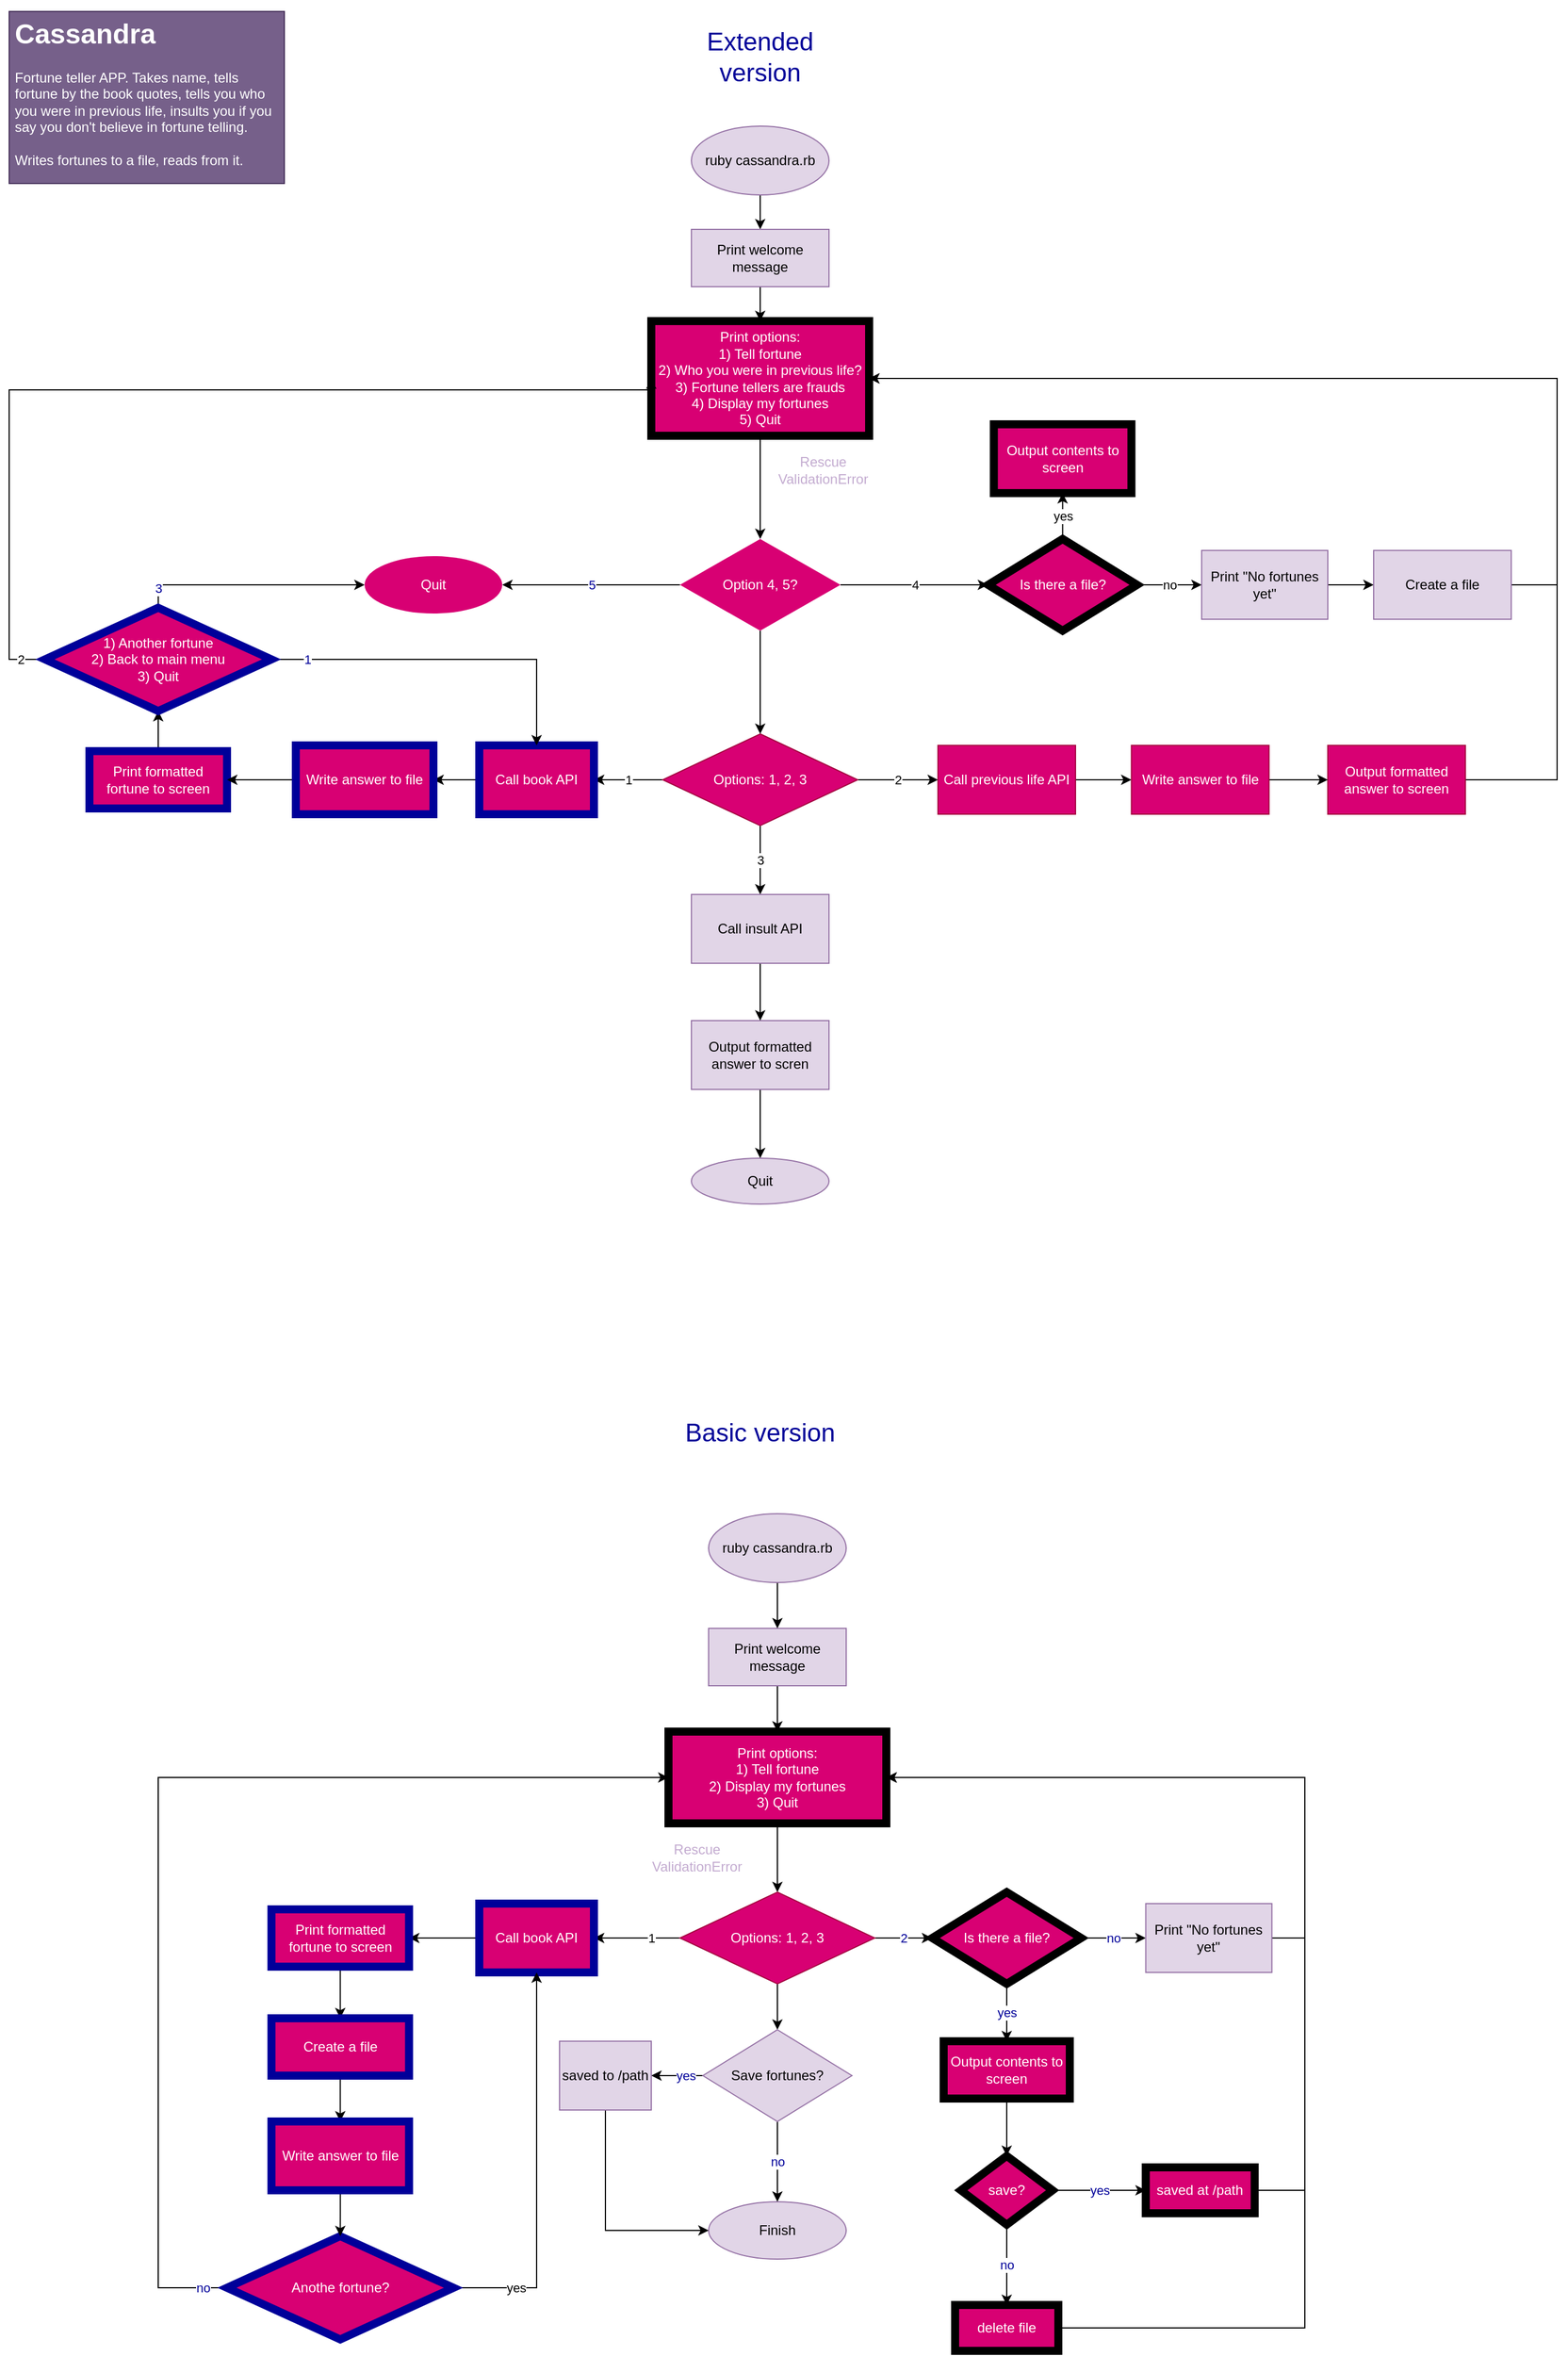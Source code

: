 <mxfile version="13.10.4" type="device"><diagram id="lUCdmNGC1wt6BXEYMIEc" name="Page-1"><mxGraphModel dx="1346" dy="911" grid="1" gridSize="10" guides="1" tooltips="1" connect="1" arrows="1" fold="1" page="0" pageScale="1" pageWidth="850" pageHeight="1100" math="0" shadow="0"><root><mxCell id="0"/><mxCell id="1" parent="0"/><mxCell id="JDlgxVYu0LEvSJStiMLj-1" value="&lt;h1&gt;Cassandra&lt;/h1&gt;&lt;div&gt;Fortune teller APP. Takes name, tells fortune by the book quotes, tells you who you were in previous life, insults you if you say you don't believe in fortune telling.&lt;/div&gt;&lt;div&gt;&lt;br&gt;&lt;/div&gt;&lt;div&gt;Writes fortunes to a file, reads from it.&lt;/div&gt;" style="text;html=1;strokeColor=#432D57;fillColor=#76608a;spacing=5;spacingTop=-20;whiteSpace=wrap;overflow=hidden;rounded=0;fontColor=#ffffff;" vertex="1" parent="1"><mxGeometry x="-290" y="-80" width="240" height="150" as="geometry"/></mxCell><mxCell id="JDlgxVYu0LEvSJStiMLj-5" value="" style="edgeStyle=orthogonalEdgeStyle;rounded=0;orthogonalLoop=1;jettySize=auto;html=1;" edge="1" parent="1" source="JDlgxVYu0LEvSJStiMLj-3" target="JDlgxVYu0LEvSJStiMLj-4"><mxGeometry relative="1" as="geometry"/></mxCell><mxCell id="JDlgxVYu0LEvSJStiMLj-3" value="ruby cassandra.rb" style="ellipse;whiteSpace=wrap;html=1;fillColor=#e1d5e7;strokeColor=#9673a6;" vertex="1" parent="1"><mxGeometry x="305" y="20" width="120" height="60" as="geometry"/></mxCell><mxCell id="JDlgxVYu0LEvSJStiMLj-7" value="" style="edgeStyle=orthogonalEdgeStyle;rounded=0;orthogonalLoop=1;jettySize=auto;html=1;" edge="1" parent="1" source="JDlgxVYu0LEvSJStiMLj-4" target="JDlgxVYu0LEvSJStiMLj-6"><mxGeometry relative="1" as="geometry"/></mxCell><mxCell id="JDlgxVYu0LEvSJStiMLj-4" value="Print welcome message" style="whiteSpace=wrap;html=1;fillColor=#e1d5e7;strokeColor=#9673a6;" vertex="1" parent="1"><mxGeometry x="305" y="110" width="120" height="50" as="geometry"/></mxCell><mxCell id="JDlgxVYu0LEvSJStiMLj-175" value="" style="edgeStyle=orthogonalEdgeStyle;rounded=0;orthogonalLoop=1;jettySize=auto;html=1;fontColor=#000099;" edge="1" parent="1" source="JDlgxVYu0LEvSJStiMLj-6" target="JDlgxVYu0LEvSJStiMLj-75"><mxGeometry relative="1" as="geometry"/></mxCell><mxCell id="JDlgxVYu0LEvSJStiMLj-6" value="&lt;blockquote style=&quot;margin: 0 0 0 40px ; border: none ; padding: 0px&quot;&gt;&lt;/blockquote&gt;&lt;span&gt;Print options:&lt;/span&gt;&lt;br&gt;&lt;blockquote style=&quot;margin: 0 0 0 40px ; border: none ; padding: 0px&quot;&gt;&lt;/blockquote&gt;&lt;span&gt;1) Tell fortune&lt;/span&gt;&lt;br&gt;&lt;blockquote style=&quot;margin: 0 0 0 40px ; border: none ; padding: 0px&quot;&gt;&lt;/blockquote&gt;&lt;span&gt;2) Who you were in previous life?&lt;/span&gt;&lt;br&gt;3) Fortune tellers are frauds&lt;br&gt;4) Display my fortunes&lt;br&gt;5) Quit&lt;br&gt;" style="whiteSpace=wrap;html=1;perimeterSpacing=0;fillColor=#d80073;fontColor=#ffffff;strokeWidth=7;" vertex="1" parent="1"><mxGeometry x="270" y="190" width="190" height="100" as="geometry"/></mxCell><mxCell id="JDlgxVYu0LEvSJStiMLj-61" value="1" style="edgeStyle=orthogonalEdgeStyle;rounded=0;orthogonalLoop=1;jettySize=auto;html=1;fontColor=#000000;entryX=1;entryY=0.5;entryDx=0;entryDy=0;" edge="1" parent="1" source="JDlgxVYu0LEvSJStiMLj-19" target="JDlgxVYu0LEvSJStiMLj-21"><mxGeometry relative="1" as="geometry"><mxPoint x="238.75" y="670" as="targetPoint"/></mxGeometry></mxCell><mxCell id="JDlgxVYu0LEvSJStiMLj-67" value="2" style="edgeStyle=orthogonalEdgeStyle;rounded=0;orthogonalLoop=1;jettySize=auto;html=1;fontColor=#000000;" edge="1" parent="1" source="JDlgxVYu0LEvSJStiMLj-19" target="JDlgxVYu0LEvSJStiMLj-37"><mxGeometry relative="1" as="geometry"><mxPoint x="500" y="670" as="targetPoint"/></mxGeometry></mxCell><mxCell id="JDlgxVYu0LEvSJStiMLj-73" value="3" style="edgeStyle=orthogonalEdgeStyle;rounded=0;orthogonalLoop=1;jettySize=auto;html=1;fontColor=#000000;" edge="1" parent="1" source="JDlgxVYu0LEvSJStiMLj-19" target="JDlgxVYu0LEvSJStiMLj-68"><mxGeometry relative="1" as="geometry"/></mxCell><mxCell id="JDlgxVYu0LEvSJStiMLj-19" value="Options: 1, 2, 3" style="rhombus;whiteSpace=wrap;html=1;fillColor=#d80073;strokeColor=#A50040;fontColor=#ffffff;" vertex="1" parent="1"><mxGeometry x="280" y="550" width="170" height="80" as="geometry"/></mxCell><mxCell id="JDlgxVYu0LEvSJStiMLj-64" value="" style="edgeStyle=orthogonalEdgeStyle;rounded=0;orthogonalLoop=1;jettySize=auto;html=1;fontColor=#000000;" edge="1" parent="1" source="JDlgxVYu0LEvSJStiMLj-21" target="JDlgxVYu0LEvSJStiMLj-63"><mxGeometry relative="1" as="geometry"/></mxCell><mxCell id="JDlgxVYu0LEvSJStiMLj-21" value="Call book API" style="whiteSpace=wrap;html=1;fillColor=#d80073;fontColor=#ffffff;strokeWidth=7;strokeColor=#000099;" vertex="1" parent="1"><mxGeometry x="120" y="560" width="100" height="60" as="geometry"/></mxCell><mxCell id="JDlgxVYu0LEvSJStiMLj-25" value="Rescue ValidationError" style="text;html=1;align=center;verticalAlign=middle;whiteSpace=wrap;rounded=0;fontColor=#C3ABD0;" vertex="1" parent="1"><mxGeometry x="370" y="300" width="100" height="40" as="geometry"/></mxCell><mxCell id="JDlgxVYu0LEvSJStiMLj-31" value="" style="edgeStyle=orthogonalEdgeStyle;rounded=0;orthogonalLoop=1;jettySize=auto;html=1;fontColor=#C3ABD0;entryX=0.5;entryY=1;entryDx=0;entryDy=0;" edge="1" parent="1" source="JDlgxVYu0LEvSJStiMLj-28" target="JDlgxVYu0LEvSJStiMLj-30"><mxGeometry relative="1" as="geometry"><mxPoint x="-140" y="490" as="targetPoint"/></mxGeometry></mxCell><mxCell id="JDlgxVYu0LEvSJStiMLj-28" value="Print formatted fortune to screen" style="whiteSpace=wrap;html=1;fillColor=#d80073;fontColor=#ffffff;strokeColor=#000099;strokeWidth=7;" vertex="1" parent="1"><mxGeometry x="-220" y="565" width="120" height="50" as="geometry"/></mxCell><mxCell id="JDlgxVYu0LEvSJStiMLj-34" value="2" style="edgeStyle=orthogonalEdgeStyle;rounded=0;orthogonalLoop=1;jettySize=auto;html=1;entryX=0;entryY=0.5;entryDx=0;entryDy=0;fontColor=#000000;" edge="1" parent="1" source="JDlgxVYu0LEvSJStiMLj-30" target="JDlgxVYu0LEvSJStiMLj-6"><mxGeometry x="-0.949" relative="1" as="geometry"><Array as="points"><mxPoint x="-290" y="485"/><mxPoint x="-290" y="250"/><mxPoint x="270" y="250"/></Array><mxPoint as="offset"/></mxGeometry></mxCell><mxCell id="JDlgxVYu0LEvSJStiMLj-167" value="3" style="edgeStyle=orthogonalEdgeStyle;rounded=0;orthogonalLoop=1;jettySize=auto;html=1;entryX=0;entryY=0.5;entryDx=0;entryDy=0;fontColor=#000099;" edge="1" parent="1" source="JDlgxVYu0LEvSJStiMLj-30" target="JDlgxVYu0LEvSJStiMLj-163"><mxGeometry x="-0.832" relative="1" as="geometry"><Array as="points"><mxPoint x="-160" y="420"/></Array><mxPoint as="offset"/></mxGeometry></mxCell><mxCell id="JDlgxVYu0LEvSJStiMLj-168" value="1" style="edgeStyle=orthogonalEdgeStyle;rounded=0;orthogonalLoop=1;jettySize=auto;html=1;entryX=0.5;entryY=0;entryDx=0;entryDy=0;fontColor=#000099;" edge="1" parent="1" source="JDlgxVYu0LEvSJStiMLj-30" target="JDlgxVYu0LEvSJStiMLj-21"><mxGeometry x="-0.797" relative="1" as="geometry"><mxPoint as="offset"/></mxGeometry></mxCell><mxCell id="JDlgxVYu0LEvSJStiMLj-30" value="1) Another fortune&lt;br&gt;2) Back to main menu&lt;br&gt;3) Quit" style="rhombus;whiteSpace=wrap;html=1;fillColor=#d80073;fontColor=#ffffff;strokeWidth=7;strokeColor=#000099;" vertex="1" parent="1"><mxGeometry x="-258.75" y="440" width="197.5" height="90" as="geometry"/></mxCell><mxCell id="JDlgxVYu0LEvSJStiMLj-70" value="" style="edgeStyle=orthogonalEdgeStyle;rounded=0;orthogonalLoop=1;jettySize=auto;html=1;fontColor=#000000;" edge="1" parent="1" source="JDlgxVYu0LEvSJStiMLj-37" target="JDlgxVYu0LEvSJStiMLj-69"><mxGeometry relative="1" as="geometry"/></mxCell><mxCell id="JDlgxVYu0LEvSJStiMLj-37" value="Call previous life API" style="whiteSpace=wrap;html=1;fillColor=#d80073;strokeColor=#A50040;fontColor=#ffffff;" vertex="1" parent="1"><mxGeometry x="520" y="560" width="120" height="60" as="geometry"/></mxCell><mxCell id="JDlgxVYu0LEvSJStiMLj-165" style="edgeStyle=orthogonalEdgeStyle;rounded=0;orthogonalLoop=1;jettySize=auto;html=1;entryX=1;entryY=0.5;entryDx=0;entryDy=0;fontColor=#000099;" edge="1" parent="1" source="JDlgxVYu0LEvSJStiMLj-39" target="JDlgxVYu0LEvSJStiMLj-6"><mxGeometry relative="1" as="geometry"><Array as="points"><mxPoint x="1060" y="590"/><mxPoint x="1060" y="240"/></Array></mxGeometry></mxCell><mxCell id="JDlgxVYu0LEvSJStiMLj-39" value="Output formatted answer to screen" style="whiteSpace=wrap;html=1;fillColor=#d80073;strokeColor=#A50040;fontColor=#ffffff;" vertex="1" parent="1"><mxGeometry x="860" y="560" width="120" height="60" as="geometry"/></mxCell><mxCell id="JDlgxVYu0LEvSJStiMLj-54" value="" style="edgeStyle=orthogonalEdgeStyle;rounded=0;orthogonalLoop=1;jettySize=auto;html=1;fontColor=#000000;" edge="1" parent="1" source="JDlgxVYu0LEvSJStiMLj-51" target="JDlgxVYu0LEvSJStiMLj-53"><mxGeometry relative="1" as="geometry"/></mxCell><mxCell id="JDlgxVYu0LEvSJStiMLj-51" value="Output formatted answer to scren" style="whiteSpace=wrap;html=1;fillColor=#e1d5e7;strokeColor=#9673a6;" vertex="1" parent="1"><mxGeometry x="305" y="800" width="120" height="60" as="geometry"/></mxCell><mxCell id="JDlgxVYu0LEvSJStiMLj-53" value="Quit" style="ellipse;whiteSpace=wrap;html=1;fillColor=#e1d5e7;strokeColor=#9673a6;" vertex="1" parent="1"><mxGeometry x="305" y="920" width="120" height="40" as="geometry"/></mxCell><mxCell id="JDlgxVYu0LEvSJStiMLj-65" value="" style="edgeStyle=orthogonalEdgeStyle;rounded=0;orthogonalLoop=1;jettySize=auto;html=1;fontColor=#000000;" edge="1" parent="1" source="JDlgxVYu0LEvSJStiMLj-63" target="JDlgxVYu0LEvSJStiMLj-28"><mxGeometry relative="1" as="geometry"/></mxCell><mxCell id="JDlgxVYu0LEvSJStiMLj-63" value="Write answer to file" style="rounded=0;whiteSpace=wrap;html=1;fillColor=#d80073;fontColor=#ffffff;strokeColor=#000099;strokeWidth=7;" vertex="1" parent="1"><mxGeometry x="-40" y="560" width="120" height="60" as="geometry"/></mxCell><mxCell id="JDlgxVYu0LEvSJStiMLj-74" value="" style="edgeStyle=orthogonalEdgeStyle;rounded=0;orthogonalLoop=1;jettySize=auto;html=1;fontColor=#000000;" edge="1" parent="1" source="JDlgxVYu0LEvSJStiMLj-68" target="JDlgxVYu0LEvSJStiMLj-51"><mxGeometry relative="1" as="geometry"/></mxCell><mxCell id="JDlgxVYu0LEvSJStiMLj-68" value="Call insult API" style="rounded=0;whiteSpace=wrap;html=1;fillColor=#e1d5e7;strokeColor=#9673a6;" vertex="1" parent="1"><mxGeometry x="305" y="690" width="120" height="60" as="geometry"/></mxCell><mxCell id="JDlgxVYu0LEvSJStiMLj-72" value="" style="edgeStyle=orthogonalEdgeStyle;rounded=0;orthogonalLoop=1;jettySize=auto;html=1;fontColor=#000000;" edge="1" parent="1" source="JDlgxVYu0LEvSJStiMLj-69" target="JDlgxVYu0LEvSJStiMLj-39"><mxGeometry relative="1" as="geometry"/></mxCell><mxCell id="JDlgxVYu0LEvSJStiMLj-69" value="Write answer to file" style="rounded=0;whiteSpace=wrap;html=1;fillColor=#d80073;fontColor=#ffffff;strokeColor=#A50040;" vertex="1" parent="1"><mxGeometry x="688.75" y="560" width="120" height="60" as="geometry"/></mxCell><mxCell id="JDlgxVYu0LEvSJStiMLj-79" value="4" style="edgeStyle=orthogonalEdgeStyle;rounded=0;orthogonalLoop=1;jettySize=auto;html=1;fontColor=#000000;" edge="1" parent="1" source="JDlgxVYu0LEvSJStiMLj-75" target="JDlgxVYu0LEvSJStiMLj-78"><mxGeometry relative="1" as="geometry"/></mxCell><mxCell id="JDlgxVYu0LEvSJStiMLj-164" value="5" style="edgeStyle=orthogonalEdgeStyle;rounded=0;orthogonalLoop=1;jettySize=auto;html=1;fontColor=#000099;" edge="1" parent="1" source="JDlgxVYu0LEvSJStiMLj-75" target="JDlgxVYu0LEvSJStiMLj-163"><mxGeometry relative="1" as="geometry"/></mxCell><mxCell id="JDlgxVYu0LEvSJStiMLj-173" value="" style="edgeStyle=orthogonalEdgeStyle;rounded=0;orthogonalLoop=1;jettySize=auto;html=1;fontColor=#000099;" edge="1" parent="1" source="JDlgxVYu0LEvSJStiMLj-75" target="JDlgxVYu0LEvSJStiMLj-19"><mxGeometry relative="1" as="geometry"/></mxCell><mxCell id="JDlgxVYu0LEvSJStiMLj-75" value="Option 4, 5?" style="rhombus;whiteSpace=wrap;html=1;fontColor=#ffffff;fillColor=#d80073;strokeWidth=7;strokeColor=none;" vertex="1" parent="1"><mxGeometry x="295" y="380" width="140" height="80" as="geometry"/></mxCell><mxCell id="JDlgxVYu0LEvSJStiMLj-81" value="no" style="edgeStyle=orthogonalEdgeStyle;rounded=0;orthogonalLoop=1;jettySize=auto;html=1;fontColor=#000000;" edge="1" parent="1" source="JDlgxVYu0LEvSJStiMLj-78" target="JDlgxVYu0LEvSJStiMLj-80"><mxGeometry relative="1" as="geometry"/></mxCell><mxCell id="JDlgxVYu0LEvSJStiMLj-86" value="yes" style="edgeStyle=orthogonalEdgeStyle;rounded=0;orthogonalLoop=1;jettySize=auto;html=1;fontColor=#000000;" edge="1" parent="1" source="JDlgxVYu0LEvSJStiMLj-78" target="JDlgxVYu0LEvSJStiMLj-85"><mxGeometry relative="1" as="geometry"/></mxCell><mxCell id="JDlgxVYu0LEvSJStiMLj-78" value="Is there a file?" style="rhombus;whiteSpace=wrap;html=1;fontColor=#ffffff;fillColor=#d80073;strokeWidth=7;" vertex="1" parent="1"><mxGeometry x="563.75" y="380" width="130" height="80" as="geometry"/></mxCell><mxCell id="JDlgxVYu0LEvSJStiMLj-83" value="" style="edgeStyle=orthogonalEdgeStyle;rounded=0;orthogonalLoop=1;jettySize=auto;html=1;fontColor=#000000;" edge="1" parent="1" source="JDlgxVYu0LEvSJStiMLj-80" target="JDlgxVYu0LEvSJStiMLj-82"><mxGeometry relative="1" as="geometry"/></mxCell><mxCell id="JDlgxVYu0LEvSJStiMLj-80" value="Print &quot;No fortunes yet&quot;" style="whiteSpace=wrap;html=1;strokeColor=#9673a6;fillColor=#e1d5e7;" vertex="1" parent="1"><mxGeometry x="750" y="390" width="110" height="60" as="geometry"/></mxCell><mxCell id="JDlgxVYu0LEvSJStiMLj-84" style="edgeStyle=orthogonalEdgeStyle;rounded=0;orthogonalLoop=1;jettySize=auto;html=1;entryX=1;entryY=0.5;entryDx=0;entryDy=0;fontColor=#000000;" edge="1" parent="1" source="JDlgxVYu0LEvSJStiMLj-82" target="JDlgxVYu0LEvSJStiMLj-6"><mxGeometry relative="1" as="geometry"><Array as="points"><mxPoint x="1060" y="420"/><mxPoint x="1060" y="240"/></Array></mxGeometry></mxCell><mxCell id="JDlgxVYu0LEvSJStiMLj-82" value="Create a file" style="whiteSpace=wrap;html=1;strokeColor=#9673a6;fillColor=#e1d5e7;" vertex="1" parent="1"><mxGeometry x="900" y="390" width="120" height="60" as="geometry"/></mxCell><mxCell id="JDlgxVYu0LEvSJStiMLj-85" value="Output contents to screen" style="whiteSpace=wrap;html=1;fontColor=#ffffff;fillColor=#d80073;strokeWidth=7;" vertex="1" parent="1"><mxGeometry x="568.75" y="280" width="120" height="60" as="geometry"/></mxCell><mxCell id="JDlgxVYu0LEvSJStiMLj-92" value="&lt;font style=&quot;font-size: 22px&quot;&gt;Extended version&lt;/font&gt;" style="text;html=1;strokeColor=none;fillColor=none;align=center;verticalAlign=middle;whiteSpace=wrap;rounded=0;fontColor=#000099;" vertex="1" parent="1"><mxGeometry x="290" y="-70" width="150" height="60" as="geometry"/></mxCell><mxCell id="JDlgxVYu0LEvSJStiMLj-94" value="" style="edgeStyle=orthogonalEdgeStyle;rounded=0;orthogonalLoop=1;jettySize=auto;html=1;" edge="1" parent="1" source="JDlgxVYu0LEvSJStiMLj-95" target="JDlgxVYu0LEvSJStiMLj-97"><mxGeometry relative="1" as="geometry"/></mxCell><mxCell id="JDlgxVYu0LEvSJStiMLj-95" value="Print welcome message" style="whiteSpace=wrap;html=1;fillColor=#e1d5e7;strokeColor=#9673a6;" vertex="1" parent="1"><mxGeometry x="320" y="1330" width="120" height="50" as="geometry"/></mxCell><mxCell id="JDlgxVYu0LEvSJStiMLj-153" style="edgeStyle=orthogonalEdgeStyle;rounded=0;orthogonalLoop=1;jettySize=auto;html=1;fontColor=#000099;" edge="1" parent="1" source="JDlgxVYu0LEvSJStiMLj-97" target="JDlgxVYu0LEvSJStiMLj-101"><mxGeometry relative="1" as="geometry"/></mxCell><mxCell id="JDlgxVYu0LEvSJStiMLj-97" value="&lt;blockquote style=&quot;margin: 0 0 0 40px ; border: none ; padding: 0px&quot;&gt;&lt;/blockquote&gt;&lt;span&gt;Print options:&lt;/span&gt;&lt;br&gt;&lt;blockquote style=&quot;margin: 0 0 0 40px ; border: none ; padding: 0px&quot;&gt;&lt;/blockquote&gt;&lt;span&gt;1) Tell fortune&lt;/span&gt;&lt;br&gt;&lt;blockquote style=&quot;margin: 0 0 0 40px ; border: none ; padding: 0px&quot;&gt;&lt;/blockquote&gt;2) Display my fortunes&lt;br&gt;3) Quit" style="whiteSpace=wrap;html=1;perimeterSpacing=0;fillColor=#d80073;fontColor=#ffffff;strokeWidth=7;" vertex="1" parent="1"><mxGeometry x="285" y="1420" width="190" height="80" as="geometry"/></mxCell><mxCell id="JDlgxVYu0LEvSJStiMLj-98" value="1" style="edgeStyle=orthogonalEdgeStyle;rounded=0;orthogonalLoop=1;jettySize=auto;html=1;fontColor=#000000;entryX=1;entryY=0.5;entryDx=0;entryDy=0;" edge="1" parent="1" source="JDlgxVYu0LEvSJStiMLj-101" target="JDlgxVYu0LEvSJStiMLj-103"><mxGeometry x="-0.333" relative="1" as="geometry"><mxPoint x="208.75" y="1720" as="targetPoint"/><mxPoint as="offset"/></mxGeometry></mxCell><mxCell id="JDlgxVYu0LEvSJStiMLj-157" value="2" style="edgeStyle=orthogonalEdgeStyle;rounded=0;orthogonalLoop=1;jettySize=auto;html=1;fontColor=#000099;" edge="1" parent="1" source="JDlgxVYu0LEvSJStiMLj-101" target="JDlgxVYu0LEvSJStiMLj-139"><mxGeometry relative="1" as="geometry"/></mxCell><mxCell id="JDlgxVYu0LEvSJStiMLj-199" value="" style="edgeStyle=orthogonalEdgeStyle;rounded=0;orthogonalLoop=1;jettySize=auto;html=1;fontColor=#000099;" edge="1" parent="1" source="JDlgxVYu0LEvSJStiMLj-101" target="JDlgxVYu0LEvSJStiMLj-198"><mxGeometry relative="1" as="geometry"/></mxCell><mxCell id="JDlgxVYu0LEvSJStiMLj-101" value="Options: 1, 2, 3" style="rhombus;whiteSpace=wrap;html=1;fillColor=#d80073;strokeColor=#A50040;fontColor=#ffffff;" vertex="1" parent="1"><mxGeometry x="295" y="1560" width="170" height="80" as="geometry"/></mxCell><mxCell id="JDlgxVYu0LEvSJStiMLj-102" value="" style="edgeStyle=orthogonalEdgeStyle;rounded=0;orthogonalLoop=1;jettySize=auto;html=1;fontColor=#000000;entryX=1;entryY=0.5;entryDx=0;entryDy=0;" edge="1" parent="1" source="JDlgxVYu0LEvSJStiMLj-103" target="JDlgxVYu0LEvSJStiMLj-106"><mxGeometry relative="1" as="geometry"><mxPoint x="51.25" y="1630" as="targetPoint"/></mxGeometry></mxCell><mxCell id="JDlgxVYu0LEvSJStiMLj-103" value="Call book API" style="whiteSpace=wrap;html=1;fillColor=#d80073;fontColor=#ffffff;strokeWidth=7;strokeColor=#000099;" vertex="1" parent="1"><mxGeometry x="120" y="1570" width="100" height="60" as="geometry"/></mxCell><mxCell id="JDlgxVYu0LEvSJStiMLj-104" value="Rescue ValidationError" style="text;html=1;align=center;verticalAlign=middle;whiteSpace=wrap;rounded=0;fontColor=#C3ABD0;" vertex="1" parent="1"><mxGeometry x="260" y="1510" width="100" height="40" as="geometry"/></mxCell><mxCell id="JDlgxVYu0LEvSJStiMLj-186" value="" style="edgeStyle=orthogonalEdgeStyle;rounded=0;orthogonalLoop=1;jettySize=auto;html=1;fontColor=#000099;" edge="1" parent="1" source="JDlgxVYu0LEvSJStiMLj-106" target="JDlgxVYu0LEvSJStiMLj-185"><mxGeometry relative="1" as="geometry"/></mxCell><mxCell id="JDlgxVYu0LEvSJStiMLj-106" value="Print formatted fortune to screen" style="whiteSpace=wrap;html=1;fillColor=#d80073;fontColor=#ffffff;strokeColor=#000099;strokeWidth=7;" vertex="1" parent="1"><mxGeometry x="-61.25" y="1575" width="120" height="50" as="geometry"/></mxCell><mxCell id="JDlgxVYu0LEvSJStiMLj-107" value="yes" style="edgeStyle=orthogonalEdgeStyle;rounded=0;orthogonalLoop=1;jettySize=auto;html=1;entryX=0.5;entryY=1;entryDx=0;entryDy=0;exitX=1;exitY=0.5;exitDx=0;exitDy=0;" edge="1" parent="1" target="JDlgxVYu0LEvSJStiMLj-103" source="JDlgxVYu0LEvSJStiMLj-109"><mxGeometry x="-0.686" relative="1" as="geometry"><mxPoint x="-21.25" y="2095" as="sourcePoint"/><mxPoint as="offset"/><Array as="points"><mxPoint x="170" y="1905"/></Array></mxGeometry></mxCell><mxCell id="JDlgxVYu0LEvSJStiMLj-155" value="no" style="edgeStyle=orthogonalEdgeStyle;rounded=0;orthogonalLoop=1;jettySize=auto;html=1;entryX=0;entryY=0.5;entryDx=0;entryDy=0;fontColor=#000099;" edge="1" parent="1" source="JDlgxVYu0LEvSJStiMLj-109" target="JDlgxVYu0LEvSJStiMLj-97"><mxGeometry x="-0.955" relative="1" as="geometry"><Array as="points"><mxPoint x="-160" y="1905"/><mxPoint x="-160" y="1460"/></Array><mxPoint as="offset"/></mxGeometry></mxCell><mxCell id="JDlgxVYu0LEvSJStiMLj-109" value="Anothe fortune?" style="rhombus;whiteSpace=wrap;html=1;fillColor=#d80073;fontColor=#ffffff;strokeWidth=7;strokeColor=#000099;" vertex="1" parent="1"><mxGeometry x="-100" y="1860" width="197.5" height="90" as="geometry"/></mxCell><mxCell id="JDlgxVYu0LEvSJStiMLj-110" value="" style="edgeStyle=orthogonalEdgeStyle;rounded=0;orthogonalLoop=1;jettySize=auto;html=1;fontColor=#000000;" edge="1" parent="1" source="JDlgxVYu0LEvSJStiMLj-111"><mxGeometry relative="1" as="geometry"><mxPoint x="780" y="1880" as="targetPoint"/></mxGeometry></mxCell><mxCell id="JDlgxVYu0LEvSJStiMLj-128" value="" style="edgeStyle=orthogonalEdgeStyle;rounded=0;orthogonalLoop=1;jettySize=auto;html=1;fontColor=#000000;" edge="1" parent="1" target="JDlgxVYu0LEvSJStiMLj-111"><mxGeometry relative="1" as="geometry"><mxPoint x="608.75" y="1880" as="sourcePoint"/></mxGeometry></mxCell><mxCell id="JDlgxVYu0LEvSJStiMLj-132" value="" style="edgeStyle=orthogonalEdgeStyle;rounded=0;orthogonalLoop=1;jettySize=auto;html=1;fontColor=#000000;" edge="1" parent="1" target="JDlgxVYu0LEvSJStiMLj-113"><mxGeometry relative="1" as="geometry"><mxPoint x="840" y="1910" as="sourcePoint"/></mxGeometry></mxCell><mxCell id="JDlgxVYu0LEvSJStiMLj-190" value="yes" style="edgeStyle=orthogonalEdgeStyle;rounded=0;orthogonalLoop=1;jettySize=auto;html=1;fontColor=#000099;entryX=0.5;entryY=0;entryDx=0;entryDy=0;" edge="1" parent="1" source="JDlgxVYu0LEvSJStiMLj-139" target="JDlgxVYu0LEvSJStiMLj-145"><mxGeometry relative="1" as="geometry"><Array as="points"/></mxGeometry></mxCell><mxCell id="JDlgxVYu0LEvSJStiMLj-192" value="no" style="edgeStyle=orthogonalEdgeStyle;rounded=0;orthogonalLoop=1;jettySize=auto;html=1;fontColor=#000099;" edge="1" parent="1" source="JDlgxVYu0LEvSJStiMLj-139" target="JDlgxVYu0LEvSJStiMLj-141"><mxGeometry relative="1" as="geometry"/></mxCell><mxCell id="JDlgxVYu0LEvSJStiMLj-139" value="Is there a file?" style="rhombus;whiteSpace=wrap;html=1;fontColor=#ffffff;fillColor=#d80073;strokeWidth=7;" vertex="1" parent="1"><mxGeometry x="515" y="1560" width="130" height="80" as="geometry"/></mxCell><mxCell id="JDlgxVYu0LEvSJStiMLj-195" style="edgeStyle=orthogonalEdgeStyle;rounded=0;orthogonalLoop=1;jettySize=auto;html=1;fontColor=#000099;" edge="1" parent="1" source="JDlgxVYu0LEvSJStiMLj-141" target="JDlgxVYu0LEvSJStiMLj-97"><mxGeometry relative="1" as="geometry"><Array as="points"><mxPoint x="840" y="1600"/><mxPoint x="840" y="1460"/></Array></mxGeometry></mxCell><mxCell id="JDlgxVYu0LEvSJStiMLj-141" value="Print &quot;No fortunes yet&quot;" style="whiteSpace=wrap;html=1;strokeColor=#9673a6;fillColor=#e1d5e7;" vertex="1" parent="1"><mxGeometry x="701.25" y="1570" width="110" height="60" as="geometry"/></mxCell><mxCell id="JDlgxVYu0LEvSJStiMLj-191" value="" style="edgeStyle=orthogonalEdgeStyle;rounded=0;orthogonalLoop=1;jettySize=auto;html=1;fontColor=#000099;" edge="1" parent="1" source="JDlgxVYu0LEvSJStiMLj-145" target="JDlgxVYu0LEvSJStiMLj-176"><mxGeometry relative="1" as="geometry"/></mxCell><mxCell id="JDlgxVYu0LEvSJStiMLj-145" value="Output contents to screen" style="whiteSpace=wrap;html=1;fontColor=#ffffff;fillColor=#d80073;strokeWidth=7;" vertex="1" parent="1"><mxGeometry x="525" y="1690" width="110" height="50" as="geometry"/></mxCell><mxCell id="JDlgxVYu0LEvSJStiMLj-204" value="" style="edgeStyle=orthogonalEdgeStyle;rounded=0;orthogonalLoop=1;jettySize=auto;html=1;fontColor=#000099;" edge="1" parent="1" source="JDlgxVYu0LEvSJStiMLj-150" target="JDlgxVYu0LEvSJStiMLj-95"><mxGeometry relative="1" as="geometry"/></mxCell><mxCell id="JDlgxVYu0LEvSJStiMLj-150" value="ruby cassandra.rb" style="ellipse;whiteSpace=wrap;html=1;fillColor=#e1d5e7;strokeColor=#9673a6;" vertex="1" parent="1"><mxGeometry x="320" y="1230" width="120" height="60" as="geometry"/></mxCell><mxCell id="JDlgxVYu0LEvSJStiMLj-151" value="&lt;font style=&quot;font-size: 22px&quot;&gt;Basic version&lt;/font&gt;" style="text;html=1;strokeColor=none;fillColor=none;align=center;verticalAlign=middle;whiteSpace=wrap;rounded=0;fontColor=#000099;" vertex="1" parent="1"><mxGeometry x="290" y="1130" width="150" height="60" as="geometry"/></mxCell><mxCell id="JDlgxVYu0LEvSJStiMLj-161" value="Finish" style="ellipse;whiteSpace=wrap;html=1;strokeColor=#9673a6;fillColor=#e1d5e7;" vertex="1" parent="1"><mxGeometry x="320" y="1830" width="120" height="50" as="geometry"/></mxCell><mxCell id="JDlgxVYu0LEvSJStiMLj-163" value="Quit" style="ellipse;whiteSpace=wrap;html=1;fontColor=#ffffff;strokeColor=none;strokeWidth=7;fillColor=#d80073;" vertex="1" parent="1"><mxGeometry x="20" y="395" width="120" height="50" as="geometry"/></mxCell><mxCell id="JDlgxVYu0LEvSJStiMLj-179" value="no" style="edgeStyle=orthogonalEdgeStyle;rounded=0;orthogonalLoop=1;jettySize=auto;html=1;fontColor=#000099;" edge="1" parent="1" source="JDlgxVYu0LEvSJStiMLj-176" target="JDlgxVYu0LEvSJStiMLj-178"><mxGeometry relative="1" as="geometry"/></mxCell><mxCell id="JDlgxVYu0LEvSJStiMLj-183" value="yes" style="edgeStyle=orthogonalEdgeStyle;rounded=0;orthogonalLoop=1;jettySize=auto;html=1;fontColor=#000099;" edge="1" parent="1" source="JDlgxVYu0LEvSJStiMLj-176" target="JDlgxVYu0LEvSJStiMLj-182"><mxGeometry relative="1" as="geometry"/></mxCell><mxCell id="JDlgxVYu0LEvSJStiMLj-176" value="save?" style="rhombus;whiteSpace=wrap;html=1;fontColor=#ffffff;strokeWidth=7;fillColor=#d80073;" vertex="1" parent="1"><mxGeometry x="540" y="1790" width="80" height="60" as="geometry"/></mxCell><mxCell id="JDlgxVYu0LEvSJStiMLj-194" style="edgeStyle=orthogonalEdgeStyle;rounded=0;orthogonalLoop=1;jettySize=auto;html=1;entryX=1;entryY=0.5;entryDx=0;entryDy=0;fontColor=#000099;" edge="1" parent="1" source="JDlgxVYu0LEvSJStiMLj-178" target="JDlgxVYu0LEvSJStiMLj-97"><mxGeometry relative="1" as="geometry"><Array as="points"><mxPoint x="840" y="1940"/><mxPoint x="840" y="1460"/></Array></mxGeometry></mxCell><mxCell id="JDlgxVYu0LEvSJStiMLj-178" value="delete file" style="whiteSpace=wrap;html=1;fontColor=#ffffff;strokeWidth=7;fillColor=#d80073;" vertex="1" parent="1"><mxGeometry x="535" y="1920" width="90" height="40" as="geometry"/></mxCell><mxCell id="JDlgxVYu0LEvSJStiMLj-184" style="edgeStyle=orthogonalEdgeStyle;rounded=0;orthogonalLoop=1;jettySize=auto;html=1;entryX=1;entryY=0.5;entryDx=0;entryDy=0;fontColor=#000099;" edge="1" parent="1" source="JDlgxVYu0LEvSJStiMLj-182" target="JDlgxVYu0LEvSJStiMLj-97"><mxGeometry relative="1" as="geometry"><Array as="points"><mxPoint x="840" y="1820"/><mxPoint x="840" y="1460"/></Array></mxGeometry></mxCell><mxCell id="JDlgxVYu0LEvSJStiMLj-182" value="saved at /path" style="whiteSpace=wrap;html=1;fontColor=#ffffff;strokeWidth=7;fillColor=#d80073;" vertex="1" parent="1"><mxGeometry x="701.25" y="1800" width="95" height="40" as="geometry"/></mxCell><mxCell id="JDlgxVYu0LEvSJStiMLj-188" value="" style="edgeStyle=orthogonalEdgeStyle;rounded=0;orthogonalLoop=1;jettySize=auto;html=1;fontColor=#000099;" edge="1" parent="1" source="JDlgxVYu0LEvSJStiMLj-185" target="JDlgxVYu0LEvSJStiMLj-187"><mxGeometry relative="1" as="geometry"/></mxCell><mxCell id="JDlgxVYu0LEvSJStiMLj-185" value="Create a file" style="whiteSpace=wrap;html=1;fillColor=#d80073;fontColor=#ffffff;strokeColor=#000099;strokeWidth=7;" vertex="1" parent="1"><mxGeometry x="-61.25" y="1670" width="120" height="50" as="geometry"/></mxCell><mxCell id="JDlgxVYu0LEvSJStiMLj-189" value="" style="edgeStyle=orthogonalEdgeStyle;rounded=0;orthogonalLoop=1;jettySize=auto;html=1;fontColor=#000099;" edge="1" parent="1" source="JDlgxVYu0LEvSJStiMLj-187" target="JDlgxVYu0LEvSJStiMLj-109"><mxGeometry relative="1" as="geometry"><mxPoint x="-1.2" y="1930.023" as="targetPoint"/></mxGeometry></mxCell><mxCell id="JDlgxVYu0LEvSJStiMLj-187" value="Write answer to file" style="rounded=0;whiteSpace=wrap;html=1;fillColor=#d80073;fontColor=#ffffff;strokeColor=#000099;strokeWidth=7;" vertex="1" parent="1"><mxGeometry x="-61.25" y="1760" width="120" height="60" as="geometry"/></mxCell><mxCell id="JDlgxVYu0LEvSJStiMLj-200" value="no" style="edgeStyle=orthogonalEdgeStyle;rounded=0;orthogonalLoop=1;jettySize=auto;html=1;fontColor=#000099;" edge="1" parent="1" source="JDlgxVYu0LEvSJStiMLj-198" target="JDlgxVYu0LEvSJStiMLj-161"><mxGeometry relative="1" as="geometry"/></mxCell><mxCell id="JDlgxVYu0LEvSJStiMLj-202" value="yes" style="edgeStyle=orthogonalEdgeStyle;rounded=0;orthogonalLoop=1;jettySize=auto;html=1;fontColor=#000099;" edge="1" parent="1" source="JDlgxVYu0LEvSJStiMLj-198" target="JDlgxVYu0LEvSJStiMLj-201"><mxGeometry x="-0.333" relative="1" as="geometry"><mxPoint as="offset"/></mxGeometry></mxCell><mxCell id="JDlgxVYu0LEvSJStiMLj-198" value="Save fortunes?" style="rhombus;whiteSpace=wrap;html=1;fillColor=#e1d5e7;strokeColor=#9673a6;" vertex="1" parent="1"><mxGeometry x="315" y="1680" width="130" height="80" as="geometry"/></mxCell><mxCell id="JDlgxVYu0LEvSJStiMLj-203" style="edgeStyle=orthogonalEdgeStyle;rounded=0;orthogonalLoop=1;jettySize=auto;html=1;fontColor=#000099;" edge="1" parent="1" source="JDlgxVYu0LEvSJStiMLj-201" target="JDlgxVYu0LEvSJStiMLj-161"><mxGeometry relative="1" as="geometry"><Array as="points"><mxPoint x="230" y="1855"/></Array></mxGeometry></mxCell><mxCell id="JDlgxVYu0LEvSJStiMLj-201" value="saved to /path" style="whiteSpace=wrap;html=1;strokeColor=#9673a6;fillColor=#e1d5e7;" vertex="1" parent="1"><mxGeometry x="190" y="1690" width="80" height="60" as="geometry"/></mxCell></root></mxGraphModel></diagram></mxfile>